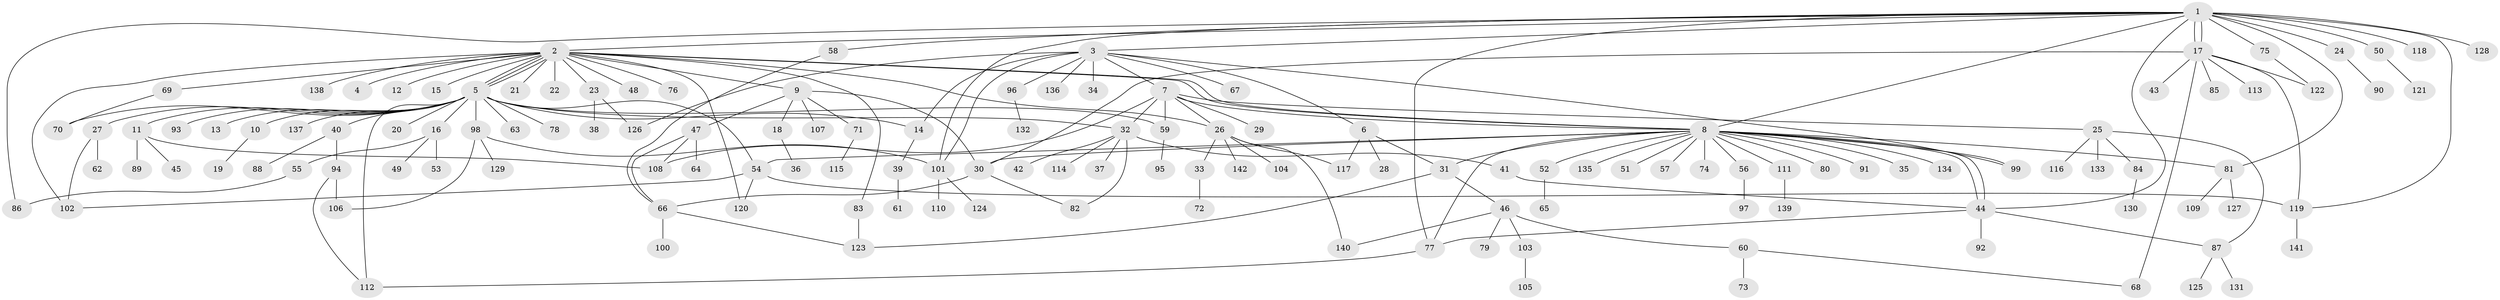 // Generated by graph-tools (version 1.1) at 2025/49/03/09/25 03:49:48]
// undirected, 142 vertices, 187 edges
graph export_dot {
graph [start="1"]
  node [color=gray90,style=filled];
  1;
  2;
  3;
  4;
  5;
  6;
  7;
  8;
  9;
  10;
  11;
  12;
  13;
  14;
  15;
  16;
  17;
  18;
  19;
  20;
  21;
  22;
  23;
  24;
  25;
  26;
  27;
  28;
  29;
  30;
  31;
  32;
  33;
  34;
  35;
  36;
  37;
  38;
  39;
  40;
  41;
  42;
  43;
  44;
  45;
  46;
  47;
  48;
  49;
  50;
  51;
  52;
  53;
  54;
  55;
  56;
  57;
  58;
  59;
  60;
  61;
  62;
  63;
  64;
  65;
  66;
  67;
  68;
  69;
  70;
  71;
  72;
  73;
  74;
  75;
  76;
  77;
  78;
  79;
  80;
  81;
  82;
  83;
  84;
  85;
  86;
  87;
  88;
  89;
  90;
  91;
  92;
  93;
  94;
  95;
  96;
  97;
  98;
  99;
  100;
  101;
  102;
  103;
  104;
  105;
  106;
  107;
  108;
  109;
  110;
  111;
  112;
  113;
  114;
  115;
  116;
  117;
  118;
  119;
  120;
  121;
  122;
  123;
  124;
  125;
  126;
  127;
  128;
  129;
  130;
  131;
  132;
  133;
  134;
  135;
  136;
  137;
  138;
  139;
  140;
  141;
  142;
  1 -- 2;
  1 -- 3;
  1 -- 8;
  1 -- 17;
  1 -- 17;
  1 -- 24;
  1 -- 44;
  1 -- 50;
  1 -- 58;
  1 -- 75;
  1 -- 77;
  1 -- 81;
  1 -- 86;
  1 -- 101;
  1 -- 118;
  1 -- 119;
  1 -- 128;
  2 -- 4;
  2 -- 5;
  2 -- 5;
  2 -- 5;
  2 -- 8;
  2 -- 8;
  2 -- 9;
  2 -- 12;
  2 -- 15;
  2 -- 21;
  2 -- 22;
  2 -- 23;
  2 -- 26;
  2 -- 48;
  2 -- 69;
  2 -- 76;
  2 -- 83;
  2 -- 102;
  2 -- 120;
  2 -- 138;
  3 -- 6;
  3 -- 7;
  3 -- 14;
  3 -- 34;
  3 -- 67;
  3 -- 96;
  3 -- 99;
  3 -- 101;
  3 -- 126;
  3 -- 136;
  5 -- 10;
  5 -- 11;
  5 -- 13;
  5 -- 14;
  5 -- 16;
  5 -- 20;
  5 -- 27;
  5 -- 32;
  5 -- 40;
  5 -- 54;
  5 -- 59;
  5 -- 63;
  5 -- 70;
  5 -- 78;
  5 -- 93;
  5 -- 98;
  5 -- 112;
  5 -- 137;
  6 -- 28;
  6 -- 31;
  6 -- 117;
  7 -- 8;
  7 -- 25;
  7 -- 26;
  7 -- 29;
  7 -- 32;
  7 -- 59;
  7 -- 108;
  8 -- 30;
  8 -- 31;
  8 -- 35;
  8 -- 44;
  8 -- 44;
  8 -- 51;
  8 -- 52;
  8 -- 54;
  8 -- 56;
  8 -- 57;
  8 -- 74;
  8 -- 77;
  8 -- 80;
  8 -- 81;
  8 -- 91;
  8 -- 99;
  8 -- 111;
  8 -- 134;
  8 -- 135;
  9 -- 18;
  9 -- 30;
  9 -- 47;
  9 -- 71;
  9 -- 107;
  10 -- 19;
  11 -- 45;
  11 -- 89;
  11 -- 108;
  14 -- 39;
  16 -- 49;
  16 -- 53;
  16 -- 55;
  17 -- 30;
  17 -- 43;
  17 -- 68;
  17 -- 85;
  17 -- 113;
  17 -- 119;
  17 -- 122;
  18 -- 36;
  23 -- 38;
  23 -- 126;
  24 -- 90;
  25 -- 84;
  25 -- 87;
  25 -- 116;
  25 -- 133;
  26 -- 33;
  26 -- 104;
  26 -- 117;
  26 -- 140;
  26 -- 142;
  27 -- 62;
  27 -- 102;
  30 -- 66;
  30 -- 82;
  31 -- 46;
  31 -- 123;
  32 -- 37;
  32 -- 41;
  32 -- 42;
  32 -- 82;
  32 -- 114;
  33 -- 72;
  39 -- 61;
  40 -- 88;
  40 -- 94;
  41 -- 44;
  44 -- 77;
  44 -- 87;
  44 -- 92;
  46 -- 60;
  46 -- 79;
  46 -- 103;
  46 -- 140;
  47 -- 64;
  47 -- 66;
  47 -- 108;
  50 -- 121;
  52 -- 65;
  54 -- 102;
  54 -- 119;
  54 -- 120;
  55 -- 86;
  56 -- 97;
  58 -- 66;
  59 -- 95;
  60 -- 68;
  60 -- 73;
  66 -- 100;
  66 -- 123;
  69 -- 70;
  71 -- 115;
  75 -- 122;
  77 -- 112;
  81 -- 109;
  81 -- 127;
  83 -- 123;
  84 -- 130;
  87 -- 125;
  87 -- 131;
  94 -- 106;
  94 -- 112;
  96 -- 132;
  98 -- 101;
  98 -- 106;
  98 -- 129;
  101 -- 110;
  101 -- 124;
  103 -- 105;
  111 -- 139;
  119 -- 141;
}
